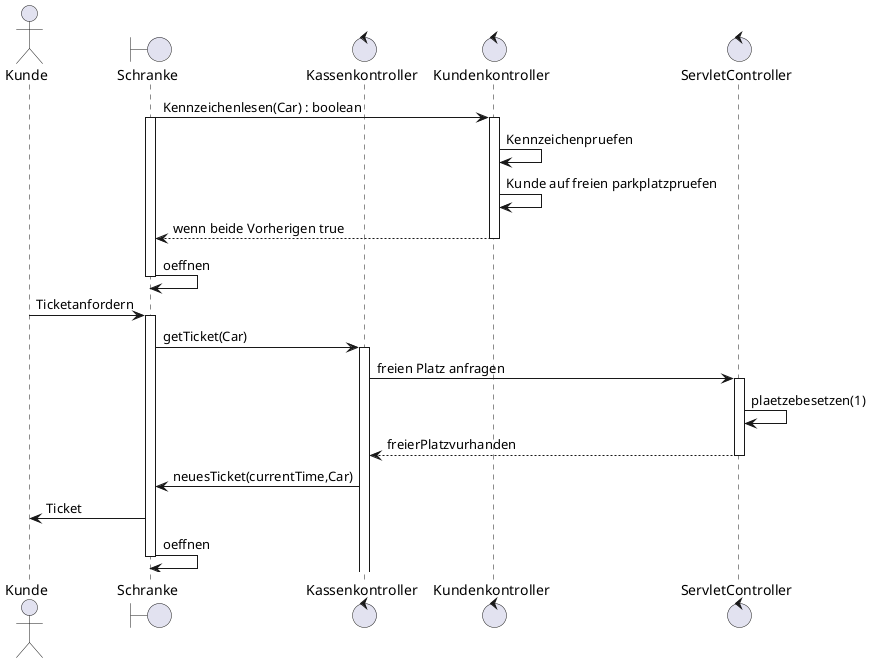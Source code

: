 @startuml
actor Kunde
boundary Schranke
control Kassenkontroller
control Kundenkontroller
control ServletController

Schranke -> Kundenkontroller : Kennzeichenlesen(Car) : boolean
activate Schranke
activate Kundenkontroller
Kundenkontroller -> Kundenkontroller : Kennzeichenpruefen
Kundenkontroller -> Kundenkontroller : Kunde auf freien parkplatzpruefen
Kundenkontroller --> Schranke : wenn beide Vorherigen true
deactivate Kundenkontroller
Schranke -> Schranke : oeffnen
deactivate Schranke


Kunde -> Schranke : Ticketanfordern
activate Schranke
Schranke -> Kassenkontroller : getTicket(Car)
activate Kassenkontroller
Kassenkontroller -> ServletController : freien Platz anfragen
activate ServletController
ServletController -> ServletController : plaetzebesetzen(1)
return freierPlatzvurhanden
deactivate ServletController
Kassenkontroller -> Schranke : neuesTicket(currentTime,Car)
Schranke -> Kunde : Ticket
Schranke -> Schranke : oeffnen
deactivate Schranke
@enduml